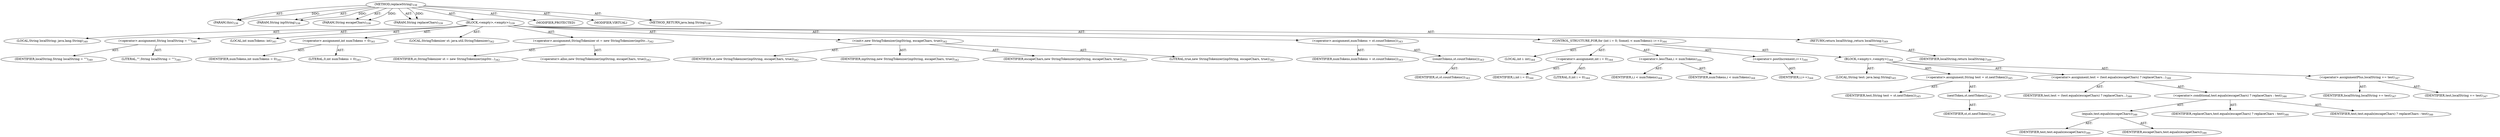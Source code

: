 digraph "replaceString" {  
"111669149703" [label = <(METHOD,replaceString)<SUB>338</SUB>> ]
"115964117004" [label = <(PARAM,this)<SUB>338</SUB>> ]
"115964117005" [label = <(PARAM,String inpString)<SUB>338</SUB>> ]
"115964117006" [label = <(PARAM,String escapeChars)<SUB>338</SUB>> ]
"115964117007" [label = <(PARAM,String replaceChars)<SUB>339</SUB>> ]
"25769803805" [label = <(BLOCK,&lt;empty&gt;,&lt;empty&gt;)<SUB>339</SUB>> ]
"94489280536" [label = <(LOCAL,String localString: java.lang.String)<SUB>340</SUB>> ]
"30064771341" [label = <(&lt;operator&gt;.assignment,String localString = &quot;&quot;)<SUB>340</SUB>> ]
"68719476939" [label = <(IDENTIFIER,localString,String localString = &quot;&quot;)<SUB>340</SUB>> ]
"90194313274" [label = <(LITERAL,&quot;&quot;,String localString = &quot;&quot;)<SUB>340</SUB>> ]
"94489280537" [label = <(LOCAL,int numTokens: int)<SUB>341</SUB>> ]
"30064771342" [label = <(&lt;operator&gt;.assignment,int numTokens = 0)<SUB>341</SUB>> ]
"68719476940" [label = <(IDENTIFIER,numTokens,int numTokens = 0)<SUB>341</SUB>> ]
"90194313275" [label = <(LITERAL,0,int numTokens = 0)<SUB>341</SUB>> ]
"94489280538" [label = <(LOCAL,StringTokenizer st: java.util.StringTokenizer)<SUB>342</SUB>> ]
"30064771343" [label = <(&lt;operator&gt;.assignment,StringTokenizer st = new StringTokenizer(inpStr...)<SUB>342</SUB>> ]
"68719476941" [label = <(IDENTIFIER,st,StringTokenizer st = new StringTokenizer(inpStr...)<SUB>342</SUB>> ]
"30064771344" [label = <(&lt;operator&gt;.alloc,new StringTokenizer(inpString, escapeChars, true))<SUB>342</SUB>> ]
"30064771345" [label = <(&lt;init&gt;,new StringTokenizer(inpString, escapeChars, true))<SUB>342</SUB>> ]
"68719476942" [label = <(IDENTIFIER,st,new StringTokenizer(inpString, escapeChars, true))<SUB>342</SUB>> ]
"68719476943" [label = <(IDENTIFIER,inpString,new StringTokenizer(inpString, escapeChars, true))<SUB>342</SUB>> ]
"68719476944" [label = <(IDENTIFIER,escapeChars,new StringTokenizer(inpString, escapeChars, true))<SUB>342</SUB>> ]
"90194313276" [label = <(LITERAL,true,new StringTokenizer(inpString, escapeChars, true))<SUB>342</SUB>> ]
"30064771346" [label = <(&lt;operator&gt;.assignment,numTokens = st.countTokens())<SUB>343</SUB>> ]
"68719476945" [label = <(IDENTIFIER,numTokens,numTokens = st.countTokens())<SUB>343</SUB>> ]
"30064771347" [label = <(countTokens,st.countTokens())<SUB>343</SUB>> ]
"68719476946" [label = <(IDENTIFIER,st,st.countTokens())<SUB>343</SUB>> ]
"47244640275" [label = <(CONTROL_STRUCTURE,FOR,for (int i = 0; Some(i &lt; numTokens); i++))<SUB>344</SUB>> ]
"94489280539" [label = <(LOCAL,int i: int)<SUB>344</SUB>> ]
"30064771348" [label = <(&lt;operator&gt;.assignment,int i = 0)<SUB>344</SUB>> ]
"68719476947" [label = <(IDENTIFIER,i,int i = 0)<SUB>344</SUB>> ]
"90194313277" [label = <(LITERAL,0,int i = 0)<SUB>344</SUB>> ]
"30064771349" [label = <(&lt;operator&gt;.lessThan,i &lt; numTokens)<SUB>344</SUB>> ]
"68719476948" [label = <(IDENTIFIER,i,i &lt; numTokens)<SUB>344</SUB>> ]
"68719476949" [label = <(IDENTIFIER,numTokens,i &lt; numTokens)<SUB>344</SUB>> ]
"30064771350" [label = <(&lt;operator&gt;.postIncrement,i++)<SUB>344</SUB>> ]
"68719476950" [label = <(IDENTIFIER,i,i++)<SUB>344</SUB>> ]
"25769803806" [label = <(BLOCK,&lt;empty&gt;,&lt;empty&gt;)<SUB>344</SUB>> ]
"94489280540" [label = <(LOCAL,String test: java.lang.String)<SUB>345</SUB>> ]
"30064771351" [label = <(&lt;operator&gt;.assignment,String test = st.nextToken())<SUB>345</SUB>> ]
"68719476951" [label = <(IDENTIFIER,test,String test = st.nextToken())<SUB>345</SUB>> ]
"30064771352" [label = <(nextToken,st.nextToken())<SUB>345</SUB>> ]
"68719476952" [label = <(IDENTIFIER,st,st.nextToken())<SUB>345</SUB>> ]
"30064771353" [label = <(&lt;operator&gt;.assignment,test = (test.equals(escapeChars) ? replaceChars...)<SUB>346</SUB>> ]
"68719476953" [label = <(IDENTIFIER,test,test = (test.equals(escapeChars) ? replaceChars...)<SUB>346</SUB>> ]
"30064771354" [label = <(&lt;operator&gt;.conditional,test.equals(escapeChars) ? replaceChars : test)<SUB>346</SUB>> ]
"30064771355" [label = <(equals,test.equals(escapeChars))<SUB>346</SUB>> ]
"68719476954" [label = <(IDENTIFIER,test,test.equals(escapeChars))<SUB>346</SUB>> ]
"68719476955" [label = <(IDENTIFIER,escapeChars,test.equals(escapeChars))<SUB>346</SUB>> ]
"68719476956" [label = <(IDENTIFIER,replaceChars,test.equals(escapeChars) ? replaceChars : test)<SUB>346</SUB>> ]
"68719476957" [label = <(IDENTIFIER,test,test.equals(escapeChars) ? replaceChars : test)<SUB>346</SUB>> ]
"30064771356" [label = <(&lt;operator&gt;.assignmentPlus,localString += test)<SUB>347</SUB>> ]
"68719476958" [label = <(IDENTIFIER,localString,localString += test)<SUB>347</SUB>> ]
"68719476959" [label = <(IDENTIFIER,test,localString += test)<SUB>347</SUB>> ]
"146028888065" [label = <(RETURN,return localString;,return localString;)<SUB>349</SUB>> ]
"68719476960" [label = <(IDENTIFIER,localString,return localString;)<SUB>349</SUB>> ]
"133143986196" [label = <(MODIFIER,PROTECTED)> ]
"133143986197" [label = <(MODIFIER,VIRTUAL)> ]
"128849018887" [label = <(METHOD_RETURN,java.lang.String)<SUB>338</SUB>> ]
  "111669149703" -> "115964117004"  [ label = "AST: "] 
  "111669149703" -> "115964117005"  [ label = "AST: "] 
  "111669149703" -> "115964117006"  [ label = "AST: "] 
  "111669149703" -> "115964117007"  [ label = "AST: "] 
  "111669149703" -> "25769803805"  [ label = "AST: "] 
  "111669149703" -> "133143986196"  [ label = "AST: "] 
  "111669149703" -> "133143986197"  [ label = "AST: "] 
  "111669149703" -> "128849018887"  [ label = "AST: "] 
  "25769803805" -> "94489280536"  [ label = "AST: "] 
  "25769803805" -> "30064771341"  [ label = "AST: "] 
  "25769803805" -> "94489280537"  [ label = "AST: "] 
  "25769803805" -> "30064771342"  [ label = "AST: "] 
  "25769803805" -> "94489280538"  [ label = "AST: "] 
  "25769803805" -> "30064771343"  [ label = "AST: "] 
  "25769803805" -> "30064771345"  [ label = "AST: "] 
  "25769803805" -> "30064771346"  [ label = "AST: "] 
  "25769803805" -> "47244640275"  [ label = "AST: "] 
  "25769803805" -> "146028888065"  [ label = "AST: "] 
  "30064771341" -> "68719476939"  [ label = "AST: "] 
  "30064771341" -> "90194313274"  [ label = "AST: "] 
  "30064771342" -> "68719476940"  [ label = "AST: "] 
  "30064771342" -> "90194313275"  [ label = "AST: "] 
  "30064771343" -> "68719476941"  [ label = "AST: "] 
  "30064771343" -> "30064771344"  [ label = "AST: "] 
  "30064771345" -> "68719476942"  [ label = "AST: "] 
  "30064771345" -> "68719476943"  [ label = "AST: "] 
  "30064771345" -> "68719476944"  [ label = "AST: "] 
  "30064771345" -> "90194313276"  [ label = "AST: "] 
  "30064771346" -> "68719476945"  [ label = "AST: "] 
  "30064771346" -> "30064771347"  [ label = "AST: "] 
  "30064771347" -> "68719476946"  [ label = "AST: "] 
  "47244640275" -> "94489280539"  [ label = "AST: "] 
  "47244640275" -> "30064771348"  [ label = "AST: "] 
  "47244640275" -> "30064771349"  [ label = "AST: "] 
  "47244640275" -> "30064771350"  [ label = "AST: "] 
  "47244640275" -> "25769803806"  [ label = "AST: "] 
  "30064771348" -> "68719476947"  [ label = "AST: "] 
  "30064771348" -> "90194313277"  [ label = "AST: "] 
  "30064771349" -> "68719476948"  [ label = "AST: "] 
  "30064771349" -> "68719476949"  [ label = "AST: "] 
  "30064771350" -> "68719476950"  [ label = "AST: "] 
  "25769803806" -> "94489280540"  [ label = "AST: "] 
  "25769803806" -> "30064771351"  [ label = "AST: "] 
  "25769803806" -> "30064771353"  [ label = "AST: "] 
  "25769803806" -> "30064771356"  [ label = "AST: "] 
  "30064771351" -> "68719476951"  [ label = "AST: "] 
  "30064771351" -> "30064771352"  [ label = "AST: "] 
  "30064771352" -> "68719476952"  [ label = "AST: "] 
  "30064771353" -> "68719476953"  [ label = "AST: "] 
  "30064771353" -> "30064771354"  [ label = "AST: "] 
  "30064771354" -> "30064771355"  [ label = "AST: "] 
  "30064771354" -> "68719476956"  [ label = "AST: "] 
  "30064771354" -> "68719476957"  [ label = "AST: "] 
  "30064771355" -> "68719476954"  [ label = "AST: "] 
  "30064771355" -> "68719476955"  [ label = "AST: "] 
  "30064771356" -> "68719476958"  [ label = "AST: "] 
  "30064771356" -> "68719476959"  [ label = "AST: "] 
  "146028888065" -> "68719476960"  [ label = "AST: "] 
  "111669149703" -> "115964117004"  [ label = "DDG: "] 
  "111669149703" -> "115964117005"  [ label = "DDG: "] 
  "111669149703" -> "115964117006"  [ label = "DDG: "] 
  "111669149703" -> "115964117007"  [ label = "DDG: "] 
}
